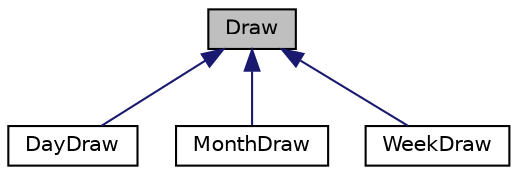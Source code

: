 digraph "Draw"
{
 // LATEX_PDF_SIZE
  edge [fontname="Helvetica",fontsize="10",labelfontname="Helvetica",labelfontsize="10"];
  node [fontname="Helvetica",fontsize="10",shape=record];
  Node1 [label="Draw",height=0.2,width=0.4,color="black", fillcolor="grey75", style="filled", fontcolor="black",tooltip=" "];
  Node1 -> Node2 [dir="back",color="midnightblue",fontsize="10",style="solid",fontname="Helvetica"];
  Node2 [label="DayDraw",height=0.2,width=0.4,color="black", fillcolor="white", style="filled",URL="$class_day_draw.html",tooltip=" "];
  Node1 -> Node3 [dir="back",color="midnightblue",fontsize="10",style="solid",fontname="Helvetica"];
  Node3 [label="MonthDraw",height=0.2,width=0.4,color="black", fillcolor="white", style="filled",URL="$class_month_draw.html",tooltip=" "];
  Node1 -> Node4 [dir="back",color="midnightblue",fontsize="10",style="solid",fontname="Helvetica"];
  Node4 [label="WeekDraw",height=0.2,width=0.4,color="black", fillcolor="white", style="filled",URL="$class_week_draw.html",tooltip=" "];
}

